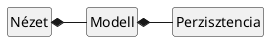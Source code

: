 @startuml Architecture

skinparam Monochrome true
skinparam linetype ortho
hide circle
hide class methods
hide class members

class Nézet

Nézet *-right- Modell
Modell *-right- Perzisztencia


@enduml